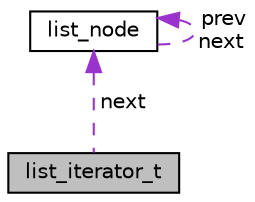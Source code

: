 digraph "list_iterator_t"
{
  edge [fontname="Helvetica",fontsize="10",labelfontname="Helvetica",labelfontsize="10"];
  node [fontname="Helvetica",fontsize="10",shape=record];
  Node1 [label="list_iterator_t",height=0.2,width=0.4,color="black", fillcolor="grey75", style="filled", fontcolor="black"];
  Node2 -> Node1 [dir="back",color="darkorchid3",fontsize="10",style="dashed",label=" next" ];
  Node2 [label="list_node",height=0.2,width=0.4,color="black", fillcolor="white", style="filled",URL="$structlist__node.html"];
  Node2 -> Node2 [dir="back",color="darkorchid3",fontsize="10",style="dashed",label=" prev\nnext" ];
}
